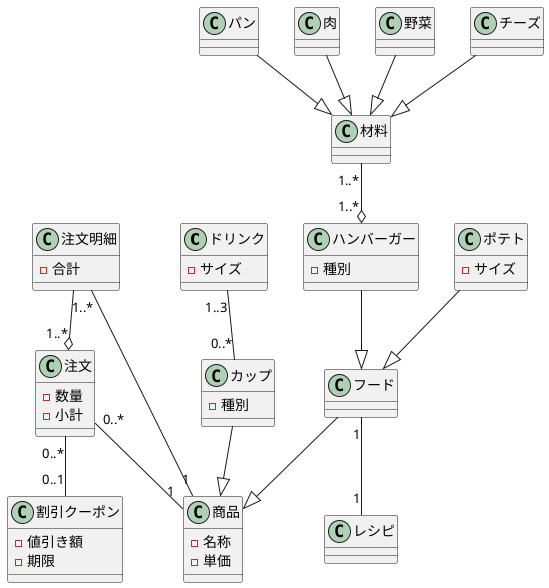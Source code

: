 @startuml 演習7‐4‐1

class ドリンク {
    - サイズ
}

class フード {
}

class 商品 {
    - 名称
    - 単価
}
class レシピ{
}

class 注文明細 {
    - 合計
}

class 注文 {
    - 数量
    - 小計
}

class カップ {
    - 種別
}

class 材料 {
}

class ハンバーガー {
    - 種別
}

class ポテト{
    - サイズ
}

class 割引クーポン {
    - 値引き額
    - 期限
}

注文 "1..*" o-up- 注文明細
注文 "0..*" -- "0..1" 割引クーポン
注文 "0..*" -- "1" 商品
カップ --|> 商品
ドリンク "1..3" -- "0..*" カップ
フード --|> 商品
フード "1" -- "1" レシピ
ポテト --|> フード
ハンバーガー --|> フード
商品 "1" -- "1..*" 注文明細
材料 "1..*" -down-o "1..*" ハンバーガー
パン -down-|> 材料
肉 -down-|> 材料
野菜 -down-|> 材料
チーズ -down-|> 材料
@enduml